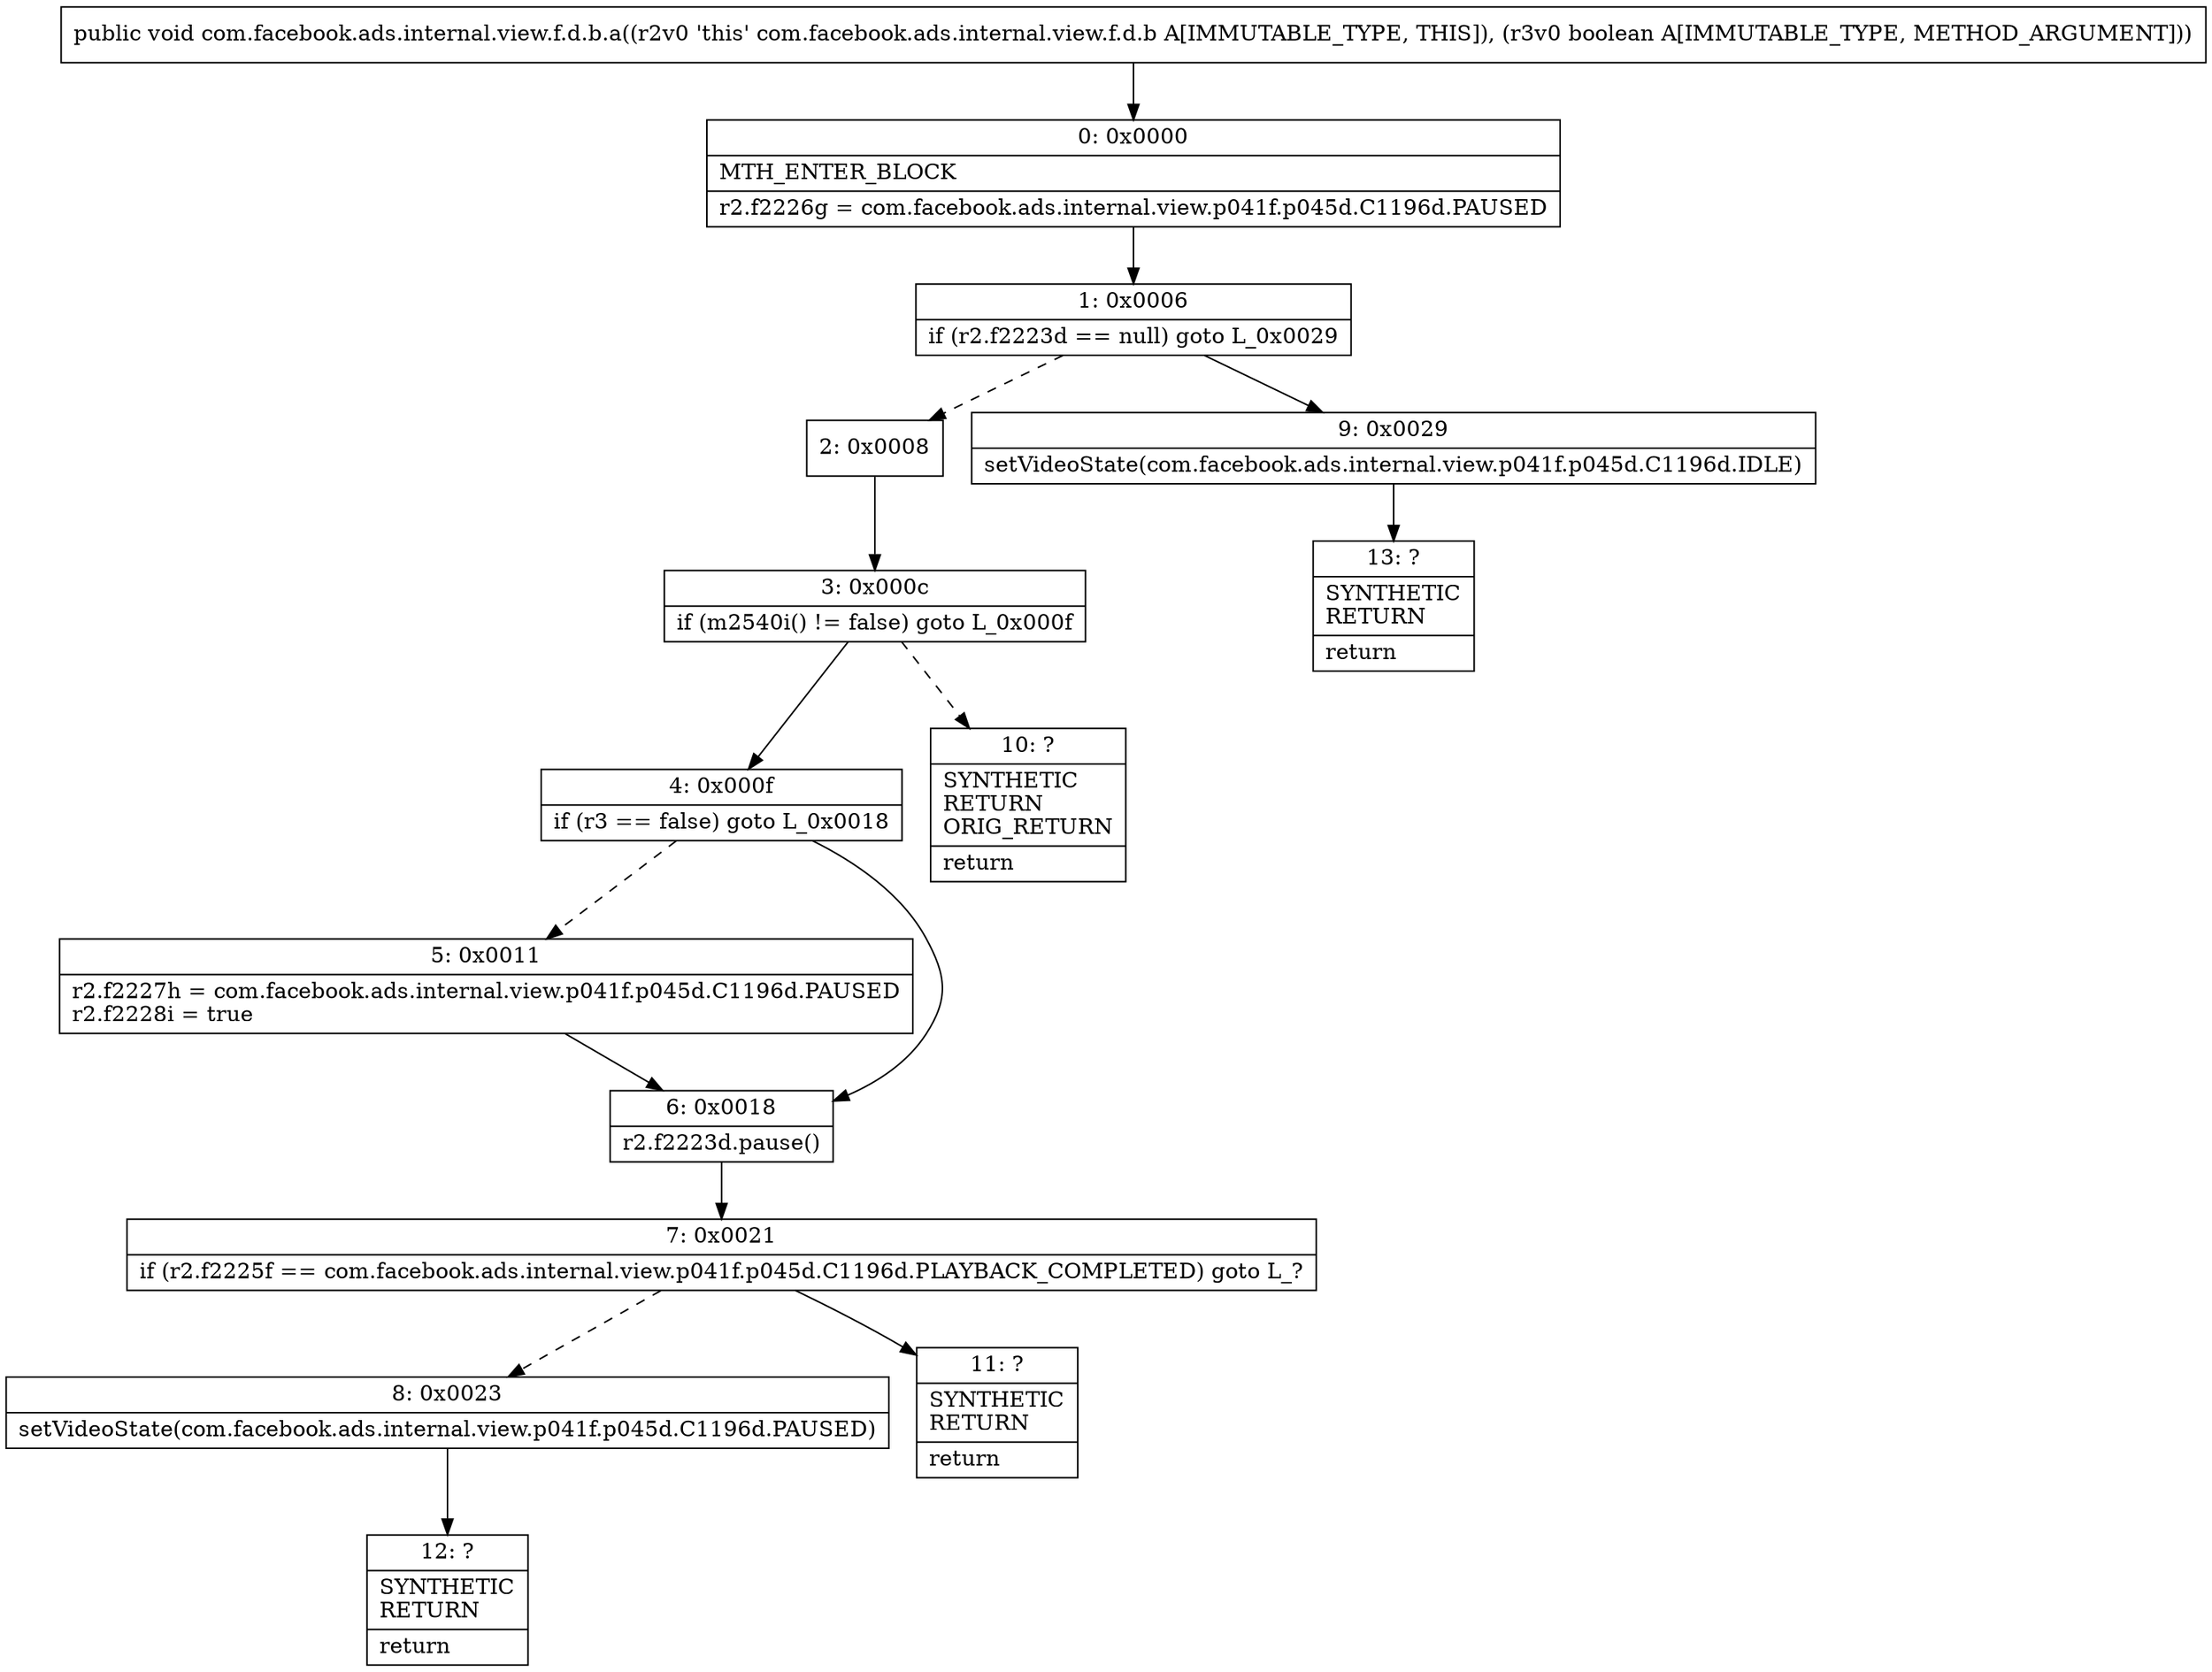 digraph "CFG forcom.facebook.ads.internal.view.f.d.b.a(Z)V" {
Node_0 [shape=record,label="{0\:\ 0x0000|MTH_ENTER_BLOCK\l|r2.f2226g = com.facebook.ads.internal.view.p041f.p045d.C1196d.PAUSED\l}"];
Node_1 [shape=record,label="{1\:\ 0x0006|if (r2.f2223d == null) goto L_0x0029\l}"];
Node_2 [shape=record,label="{2\:\ 0x0008}"];
Node_3 [shape=record,label="{3\:\ 0x000c|if (m2540i() != false) goto L_0x000f\l}"];
Node_4 [shape=record,label="{4\:\ 0x000f|if (r3 == false) goto L_0x0018\l}"];
Node_5 [shape=record,label="{5\:\ 0x0011|r2.f2227h = com.facebook.ads.internal.view.p041f.p045d.C1196d.PAUSED\lr2.f2228i = true\l}"];
Node_6 [shape=record,label="{6\:\ 0x0018|r2.f2223d.pause()\l}"];
Node_7 [shape=record,label="{7\:\ 0x0021|if (r2.f2225f == com.facebook.ads.internal.view.p041f.p045d.C1196d.PLAYBACK_COMPLETED) goto L_?\l}"];
Node_8 [shape=record,label="{8\:\ 0x0023|setVideoState(com.facebook.ads.internal.view.p041f.p045d.C1196d.PAUSED)\l}"];
Node_9 [shape=record,label="{9\:\ 0x0029|setVideoState(com.facebook.ads.internal.view.p041f.p045d.C1196d.IDLE)\l}"];
Node_10 [shape=record,label="{10\:\ ?|SYNTHETIC\lRETURN\lORIG_RETURN\l|return\l}"];
Node_11 [shape=record,label="{11\:\ ?|SYNTHETIC\lRETURN\l|return\l}"];
Node_12 [shape=record,label="{12\:\ ?|SYNTHETIC\lRETURN\l|return\l}"];
Node_13 [shape=record,label="{13\:\ ?|SYNTHETIC\lRETURN\l|return\l}"];
MethodNode[shape=record,label="{public void com.facebook.ads.internal.view.f.d.b.a((r2v0 'this' com.facebook.ads.internal.view.f.d.b A[IMMUTABLE_TYPE, THIS]), (r3v0 boolean A[IMMUTABLE_TYPE, METHOD_ARGUMENT])) }"];
MethodNode -> Node_0;
Node_0 -> Node_1;
Node_1 -> Node_2[style=dashed];
Node_1 -> Node_9;
Node_2 -> Node_3;
Node_3 -> Node_4;
Node_3 -> Node_10[style=dashed];
Node_4 -> Node_5[style=dashed];
Node_4 -> Node_6;
Node_5 -> Node_6;
Node_6 -> Node_7;
Node_7 -> Node_8[style=dashed];
Node_7 -> Node_11;
Node_8 -> Node_12;
Node_9 -> Node_13;
}

